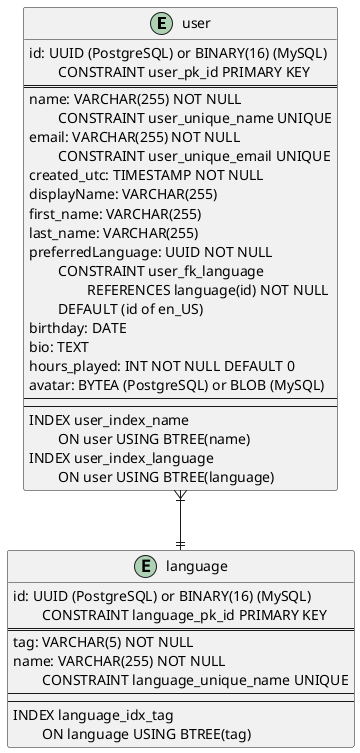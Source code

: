 @startuml

entity user {
    id: UUID (PostgreSQL) or BINARY(16) (MySQL)
    \tCONSTRAINT user_pk_id PRIMARY KEY
    ===
    name: VARCHAR(255) NOT NULL
    \tCONSTRAINT user_unique_name UNIQUE
    email: VARCHAR(255) NOT NULL
    \tCONSTRAINT user_unique_email UNIQUE
    created_utc: TIMESTAMP NOT NULL
    displayName: VARCHAR(255)
    first_name: VARCHAR(255)
    last_name: VARCHAR(255)
    preferredLanguage: UUID NOT NULL
    \tCONSTRAINT user_fk_language
    \t\tREFERENCES language(id) NOT NULL
    \tDEFAULT (id of en_US)
    birthday: DATE
    bio: TEXT
    hours_played: INT NOT NULL DEFAULT 0
    avatar: BYTEA (PostgreSQL) or BLOB (MySQL)
    ---
    ---
    INDEX user_index_name
    \tON user USING BTREE(name)
    INDEX user_index_language
    \tON user USING BTREE(language)
}

entity language {
    id: UUID (PostgreSQL) or BINARY(16) (MySQL)
    \tCONSTRAINT language_pk_id PRIMARY KEY
    ==
    tag: VARCHAR(5) NOT NULL
    name: VARCHAR(255) NOT NULL
    \tCONSTRAINT language_unique_name UNIQUE
    ---
    ---
    INDEX language_idx_tag
    \tON language USING BTREE(tag)
}

user }|--|| language

@enduml